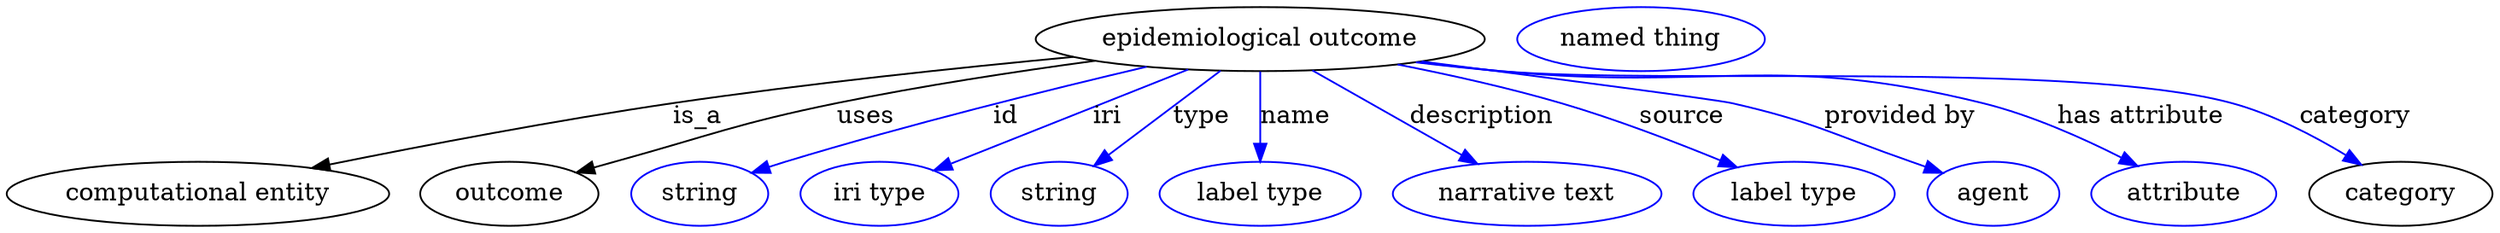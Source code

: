 digraph {
	graph [bb="0,0,1394.6,123"];
	node [label="\N"];
	"epidemiological outcome"	[height=0.5,
		label="epidemiological outcome",
		pos="703.24,105",
		width=3.5025];
	"computational entity"	[height=0.5,
		pos="107.24,18",
		width=2.9789];
	"epidemiological outcome" -> "computational entity"	[label=is_a,
		lp="387.24,61.5",
		pos="e,171.23,32.519 598.19,95.024 533.22,88.936 448.2,80.002 373.24,69 308.05,59.432 234.48,45.346 181.26,34.561"];
	outcome	[height=0.5,
		pos="282.24,18",
		width=1.3902];
	"epidemiological outcome" -> outcome	[label=uses,
		lp="481.74,61.5",
		pos="e,319.98,29.998 610.13,92.812 566.01,86.872 512.69,78.77 465.24,69 409.38,57.499 396.2,51.229 341.24,36 337.48,34.957 333.58,33.864 \
329.67,32.758"];
	id	[color=blue,
		height=0.5,
		label=string,
		pos="388.24,18",
		width=1.0652];
	"epidemiological outcome" -> id	[color=blue,
		label=id,
		lp="560.24,61.5",
		pos="e,417.29,29.766 639.4,89.469 585.03,76.68 505.01,56.887 436.24,36 433.15,35.062 429.97,34.046 426.78,32.993",
		style=solid];
	iri	[color=blue,
		height=0.5,
		label="iri type",
		pos="489.24,18",
		width=1.2277];
	"epidemiological outcome" -> iri	[color=blue,
		label=iri,
		lp="617.24,61.5",
		pos="e,519.89,31.172 662.74,87.912 624.58,72.758 567.74,50.181 529.63,35.042",
		style=solid];
	type	[color=blue,
		height=0.5,
		label=string,
		pos="590.24,18",
		width=1.0652];
	"epidemiological outcome" -> type	[color=blue,
		label=type,
		lp="670.24,61.5",
		pos="e,609.88,33.771 680.92,87.207 662.87,73.636 637.39,54.464 618.03,39.9",
		style=solid];
	name	[color=blue,
		height=0.5,
		label="label type",
		pos="703.24,18",
		width=1.5707];
	"epidemiological outcome" -> name	[color=blue,
		label=name,
		lp="723.24,61.5",
		pos="e,703.24,36.175 703.24,86.799 703.24,75.163 703.24,59.548 703.24,46.237",
		style=solid];
	description	[color=blue,
		height=0.5,
		label="narrative text",
		pos="853.24,18",
		width=2.0943];
	"epidemiological outcome" -> description	[color=blue,
		label=description,
		lp="827.74,61.5",
		pos="e,825.3,34.83 732.52,87.409 756.54,73.796 790.69,54.447 816.54,39.798",
		style=solid];
	source	[color=blue,
		height=0.5,
		label="label type",
		pos="1003.2,18",
		width=1.5707];
	"epidemiological outcome" -> source	[color=blue,
		label=source,
		lp="940.24,61.5",
		pos="e,971.16,32.902 780.44,90.718 809.48,85.017 842.62,77.66 872.24,69 902.8,60.066 936.33,47.21 961.81,36.771",
		style=solid];
	"provided by"	[color=blue,
		height=0.5,
		label=agent,
		pos="1115.2,18",
		width=1.0291];
	"epidemiological outcome" -> "provided by"	[color=blue,
		label="provided by",
		lp="1062.7,61.5",
		pos="e,1086.6,29.78 793.93,92.425 867.23,83.006 959.61,70.961 968.24,69 1014.3,58.53 1024.6,51.521 1069.2,36 1071.8,35.112 1074.4,34.184 \
1077.1,33.238",
		style=solid];
	"has attribute"	[color=blue,
		height=0.5,
		label=attribute,
		pos="1222.2,18",
		width=1.4443];
	"epidemiological outcome" -> "has attribute"	[color=blue,
		label="has attribute",
		lp="1198.2,61.5",
		pos="e,1196.2,33.661 791.75,92.096 807.23,90.232 823.19,88.446 838.24,87 958.4,75.454 992.03,97.863 1109.2,69 1136.5,62.297 1165.3,49.411 \
1187.1,38.4",
		style=solid];
	category	[height=0.5,
		pos="1343.2,18",
		width=1.4263];
	"epidemiological outcome" -> category	[color=blue,
		label=category,
		lp="1317.7,61.5",
		pos="e,1321.3,34.344 790.64,91.939 806.46,90.057 822.82,88.306 838.24,87 929.34,79.283 1161,93.06 1249.2,69 1271.7,62.869 1294.8,50.656 \
1312.5,39.836",
		style=solid];
	"named thing_category"	[color=blue,
		height=0.5,
		label="named thing",
		pos="917.24,105",
		width=1.9318];
}
